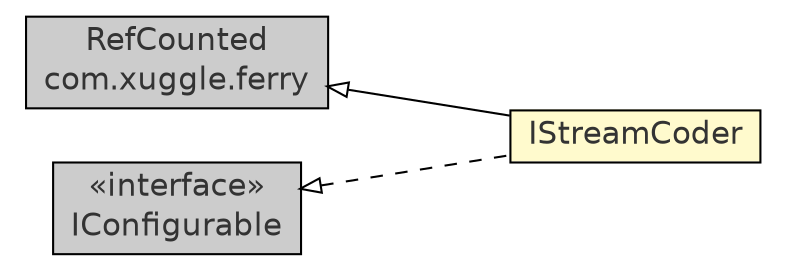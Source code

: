 #!/usr/local/bin/dot
#
# Class diagram 
# Generated by UmlGraph version 4.8 (http://www.spinellis.gr/sw/umlgraph)
#

digraph G {
	edge [fontname="Helvetica",fontsize=10,labelfontname="Helvetica",labelfontsize=10];
	node [fontname="Helvetica",fontsize=10,shape=plaintext];
	rankdir=LR;
	ranksep=1;
	// com.xuggle.ferry.RefCounted
	c5689 [label=<<table border="0" cellborder="1" cellspacing="0" cellpadding="2" port="p" bgcolor="grey80" href="../ferry/RefCounted.html">
		<tr><td><table border="0" cellspacing="0" cellpadding="1">
			<tr><td> RefCounted </td></tr>
			<tr><td> com.xuggle.ferry </td></tr>
		</table></td></tr>
		</table>>, fontname="Helvetica", fontcolor="grey20", fontsize=15.0];
	// com.xuggle.xuggler.IStreamCoder
	c5708 [label=<<table border="0" cellborder="1" cellspacing="0" cellpadding="2" port="p" bgcolor="lemonChiffon" href="./IStreamCoder.html">
		<tr><td><table border="0" cellspacing="0" cellpadding="1">
			<tr><td> IStreamCoder </td></tr>
		</table></td></tr>
		</table>>, fontname="Helvetica", fontcolor="grey20", fontsize=15.0];
	// com.xuggle.xuggler.IConfigurable
	c5727 [label=<<table border="0" cellborder="1" cellspacing="0" cellpadding="2" port="p" bgcolor="grey80" href="./IConfigurable.html">
		<tr><td><table border="0" cellspacing="0" cellpadding="1">
			<tr><td> &laquo;interface&raquo; </td></tr>
			<tr><td> IConfigurable </td></tr>
		</table></td></tr>
		</table>>, fontname="Helvetica", fontcolor="grey20", fontsize=15.0];
	//com.xuggle.xuggler.IStreamCoder extends com.xuggle.ferry.RefCounted
	c5689:p -> c5708:p [dir=back,arrowtail=empty];
	//com.xuggle.xuggler.IStreamCoder implements com.xuggle.xuggler.IConfigurable
	c5727:p -> c5708:p [dir=back,arrowtail=empty,style=dashed];
}

